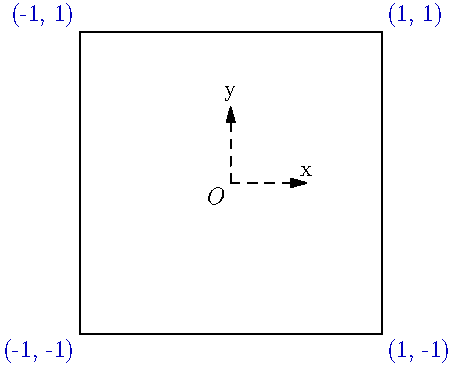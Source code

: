 size(8cm);

// Draw axes vectors
draw((0, 0) -- (0.5, 0),dashed,Arrow);
draw((0, 0) -- (0, 0.5),dashed,Arrow);
label("x", (0.5, 0), N);
label("y", (0, 0.5), N);

// Draw the quad
draw((-1, -1) -- (1, -1) -- (1, 1) -- (-1, 1) -- cycle);

// Draw text labels
pen labelpen = rgb(0, 0, 0.75);
label("$O$",(0,0),SW);
label("(-1, -1)", (-1, -1), SW, labelpen);
label("(1, -1)", (1, -1), SE, labelpen);
label("(1, 1)", (1, 1), NE, labelpen);
label("(-1, 1)", (-1, 1), NW, labelpen);